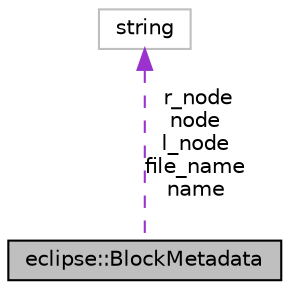 digraph "eclipse::BlockMetadata"
{
  edge [fontname="Helvetica",fontsize="10",labelfontname="Helvetica",labelfontsize="10"];
  node [fontname="Helvetica",fontsize="10",shape=record];
  Node1 [label="eclipse::BlockMetadata",height=0.2,width=0.4,color="black", fillcolor="grey75", style="filled" fontcolor="black"];
  Node2 -> Node1 [dir="back",color="darkorchid3",fontsize="10",style="dashed",label=" r_node\nnode\nl_node\nfile_name\nname" ,fontname="Helvetica"];
  Node2 [label="string",height=0.2,width=0.4,color="grey75", fillcolor="white", style="filled"];
}
